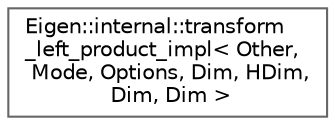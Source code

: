 digraph "类继承关系图"
{
 // LATEX_PDF_SIZE
  bgcolor="transparent";
  edge [fontname=Helvetica,fontsize=10,labelfontname=Helvetica,labelfontsize=10];
  node [fontname=Helvetica,fontsize=10,shape=box,height=0.2,width=0.4];
  rankdir="LR";
  Node0 [id="Node000000",label="Eigen::internal::transform\l_left_product_impl\< Other,\l Mode, Options, Dim, HDim,\l Dim, Dim \>",height=0.2,width=0.4,color="grey40", fillcolor="white", style="filled",URL="$struct_eigen_1_1internal_1_1transform__left__product__impl_3_01_other_00_01_mode_00_01_options_0b0d1bc6bb0265d07cac191ec3dc368a3.html",tooltip=" "];
}
